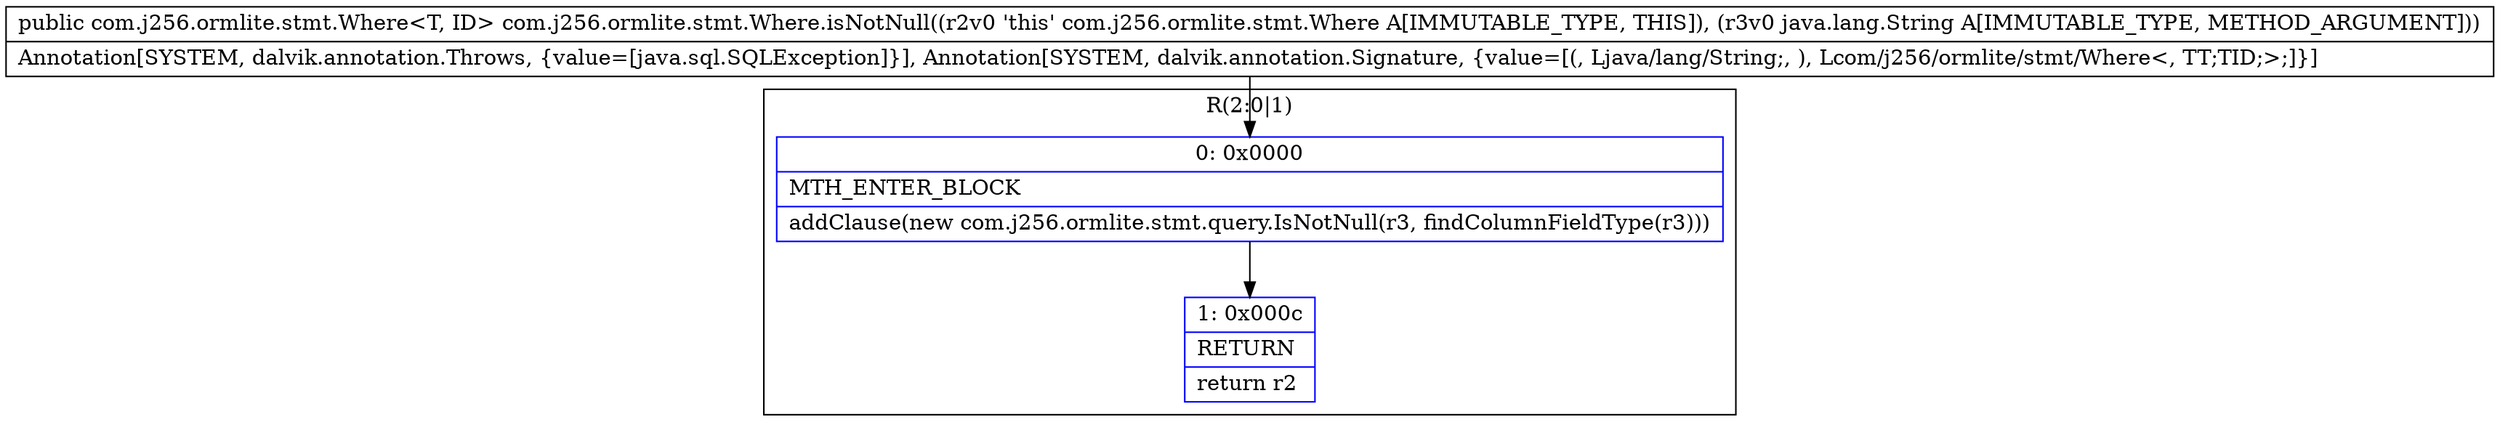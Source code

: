 digraph "CFG forcom.j256.ormlite.stmt.Where.isNotNull(Ljava\/lang\/String;)Lcom\/j256\/ormlite\/stmt\/Where;" {
subgraph cluster_Region_1831674760 {
label = "R(2:0|1)";
node [shape=record,color=blue];
Node_0 [shape=record,label="{0\:\ 0x0000|MTH_ENTER_BLOCK\l|addClause(new com.j256.ormlite.stmt.query.IsNotNull(r3, findColumnFieldType(r3)))\l}"];
Node_1 [shape=record,label="{1\:\ 0x000c|RETURN\l|return r2\l}"];
}
MethodNode[shape=record,label="{public com.j256.ormlite.stmt.Where\<T, ID\> com.j256.ormlite.stmt.Where.isNotNull((r2v0 'this' com.j256.ormlite.stmt.Where A[IMMUTABLE_TYPE, THIS]), (r3v0 java.lang.String A[IMMUTABLE_TYPE, METHOD_ARGUMENT]))  | Annotation[SYSTEM, dalvik.annotation.Throws, \{value=[java.sql.SQLException]\}], Annotation[SYSTEM, dalvik.annotation.Signature, \{value=[(, Ljava\/lang\/String;, ), Lcom\/j256\/ormlite\/stmt\/Where\<, TT;TID;\>;]\}]\l}"];
MethodNode -> Node_0;
Node_0 -> Node_1;
}

